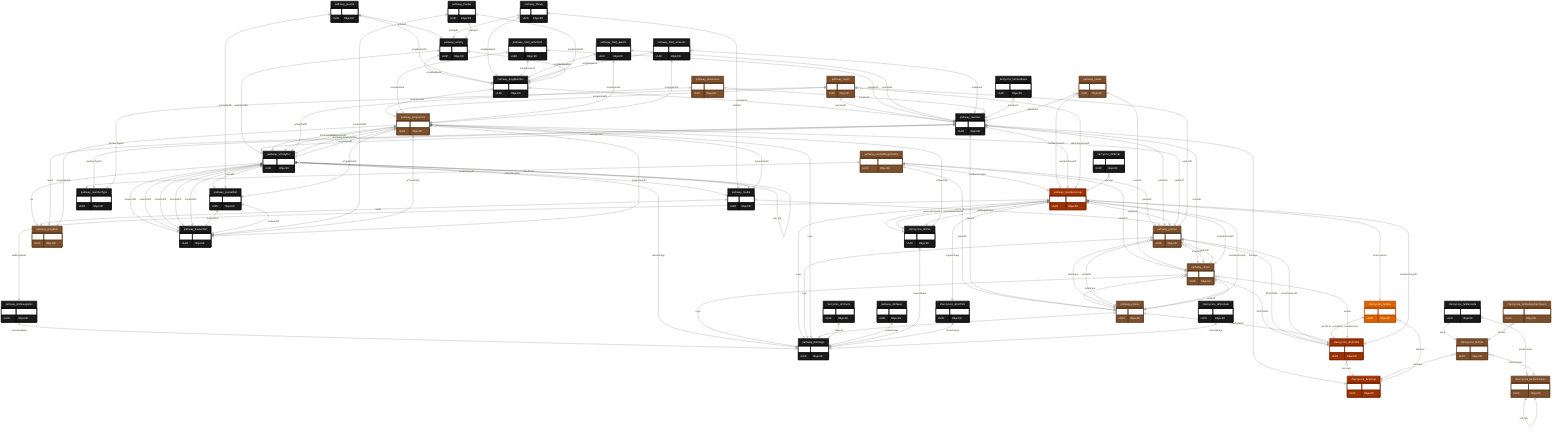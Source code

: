 erDiagram
    %% Parameters:
%%   Focus: farUser
%%   Domains: provider, participant, pathway
%%   Chart Type: ER
    "pathway_ruleSelfRegistration" {
        📞 SERVICES UUID ObjectID
    }

    "pathway_dmImage" {
        💧 UTILITIES UUID ObjectID
    }

    "pathway_dmNavigation" {
        💧 UTILITIES UUID ObjectID
    }

    "pathway_dmNews" {
        💧 UTILITIES UUID ObjectID
    }

    "pathway_activity" {
        🔥 CORE UUID ObjectID
    }

    "pathway_activityDef" {
        🔥 CORE UUID ObjectID
    }

    "pathway_center" {
        🔥 CORE UUID ObjectID
    }

    "pathway_intake" {
        💧 UTILITIES UUID ObjectID
    }

    "pathway_journal" {
        💧 UTILITIES UUID ObjectID
    }

    "pathway_journalDef" {
        💧 UTILITIES UUID ObjectID
    }

    "pathway_library" {
        💧 UTILITIES UUID ObjectID
    }

    "pathway_media" {
        🔥 CORE UUID ObjectID
    }

    "pathway_member" {
        🔥 CORE UUID ObjectID
    }

    "pathway_memberGroup" {
        🔥 CORE UUID ObjectID
    }

    "pathway_memberType" {
        💧 UTILITIES UUID ObjectID
    }

    "pathway_partner" {
        🔥 CORE UUID ObjectID
    }

    "pathway_progMember" {
        🔥 CORE UUID ObjectID
    }

    "pathway_programme" {
        💧 UTILITIES UUID ObjectID
    }

    "pathway_progRole" {
        📞 SERVICES UUID ObjectID
    }

    "pathway_referer" {
        🔥 CORE UUID ObjectID
    }

    "pathway_report" {
        📞 SERVICES UUID ObjectID
    }

    "pathway_SSQ_arthritis01" {
        💧 UTILITIES UUID ObjectID
    }

    "pathway_SSQ_pain01" {
        💧 UTILITIES UUID ObjectID
    }

    "pathway_SSQ_stress01" {
        💧 UTILITIES UUID ObjectID
    }

    "pathway_testimonial" {
        📞 SERVICES UUID ObjectID
    }

    "pathway_tracker" {
        💧 UTILITIES UUID ObjectID
    }

    "pathway_trackerDef" {
        💧 UTILITIES UUID ObjectID
    }

    "farcrycms_dmEmail" {
        📞 SERVICES UUID ObjectID
    }

    "farcrycms_dmFacts" {
        💧 UTILITIES UUID ObjectID
    }

    "farcrycms_farFeedback" {
        📞 SERVICES UUID ObjectID
    }

    "zfarcrycore_dmFile" {
        💧 UTILITIES UUID ObjectID
    }

    "zfarcrycore_dmHTML" {
        💧 UTILITIES UUID ObjectID
    }

    "zfarcrycore_dmInclude" {
        💧 UTILITIES UUID ObjectID
    }

    "zfarcrycore_dmProfile" {
        🛡️ AUTH UUID ObjectID
    }

    "zfarcrycore_farBarnacle" {
        🛡️ AUTH UUID ObjectID
    }

    "zfarcrycore_farGroup" {
        🛡️ AUTH UUID ObjectID
    }

    "zfarcrycore_farPermission" {
        🛡️ AUTH UUID ObjectID
    }

    "zfarcrycore_farRole" {
        🛡️ AUTH UUID ObjectID
    }

    "zfarcrycore_farUser" {
        🛡️ AUTH UUID ObjectID
    }

    "zfarcrycore_farWebtopDashboard" {
        💧 UTILITIES UUID ObjectID
    }

    %% Direct FK Relationships
    "pathway_ruleSelfRegistration" ||--|| "pathway_memberType" : memberTypeID
    "pathway_ruleSelfRegistration" ||--|| "pathway_memberGroup" : memberGroupID
    "pathway_ruleSelfRegistration" ||--|| "pathway_partner" : partnerID
    "pathway_ruleSelfRegistration" ||--|| "pathway_center" : centerID
    "pathway_ruleSelfRegistration" ||--|| "pathway_referer" : refererID
    "pathway_dmNavigation" ||--|| "pathway_dmImage" : sourceImageID
    "pathway_activity" ||--|| "pathway_progMember" : progMemberID
    "pathway_activity" ||--|| "pathway_activityDef" : activityDefID
    "pathway_activityDef" ||--|| "pathway_programme" : programmeID
    "pathway_activityDef" ||--|| "pathway_dmImage" : teaserImage
    "pathway_activityDef" ||--|| "pathway_progRole" : role
    "pathway_activityDef" ||--|| "pathway_media" : defaultMediaID
    "pathway_activityDef" ||--|| "pathway_journalDef" : journalID
    "pathway_activityDef" ||--|| "pathway_trackerDef" : tracker01ID
    "pathway_activityDef" ||--|| "pathway_trackerDef" : tracker02ID
    "pathway_activityDef" ||--|| "pathway_trackerDef" : tracker03ID
    "pathway_activityDef" ||--|| "pathway_trackerDef" : tracker04ID
    "pathway_activityDef" ||--|| "pathway_trackerDef" : tracker05ID
    "pathway_center" ||--|| "pathway_dmImage" : Logo
    "pathway_center" ||--|| "zfarcrycore_dmProfile" : dmProfileID
    "pathway_center" ||--|| "pathway_partner" : partnerID
    "pathway_center" ||--|| "pathway_memberGroup" : memberGroupID
    "pathway_intake" ||--|| "pathway_memberGroup" : memberGroupID
    "pathway_intake" ||--|| "pathway_center" : centerID
    "pathway_journal" ||--|| "pathway_progMember" : progMemberID
    "pathway_journal" ||--|| "pathway_journalDef" : journalDefID
    "pathway_journal" ||--|| "pathway_activity" : activityID
    "pathway_journalDef" ||--|| "pathway_trackerDef" : tracker01ID
    "pathway_journalDef" ||--|| "pathway_trackerDef" : tracker02ID
    "pathway_journalDef" ||--|| "pathway_programme" : programmeID
    "pathway_library" ||--|| "pathway_progMember" : progMemberID
    "pathway_library" ||--|| "pathway_activity" : activityID
    "pathway_library" ||--|| "pathway_media" : mediaID
    "pathway_media" ||--|| "pathway_partner" : partnerID
    "pathway_media" ||--|| "pathway_programme" : programmeID
    "pathway_media" ||--|| "pathway_progRole" : roleID
    "pathway_member" ||--|| "pathway_memberType" : memberTypeID
    "pathway_member" ||--|| "pathway_memberGroup" : memberGroupID
    "pathway_member" ||--|| "pathway_partner" : partnerID
    "pathway_member" ||--|| "pathway_center" : centerID
    "pathway_member" ||--|| "pathway_referer" : refererID
    "pathway_member" ||--|| "pathway_activityDef" : activityDefID
    "pathway_member" ||--|| "pathway_progRole" : roleID
    "pathway_memberGroup" ||--|| "pathway_partner" : partnerID
    "pathway_memberGroup" ||--|| "pathway_dmImage" : Logo
    "pathway_memberGroup" ||--|| "zfarcrycore_dmFile" : resourcePosterID
    "pathway_memberGroup" ||--|| "zfarcrycore_dmFile" : resourceHandoutID
    "pathway_memberGroup" ||--|| "zfarcrycore_dmHTML" : supportPage
    "pathway_memberGroup" ||--|| "pathway_dmNavigation" : selfRegNavID
    "pathway_memberGroup" ||--|| "zfarcrycore_dmFile" : selfRegQrFileID
    "pathway_partner" ||--|| "pathway_dmImage" : Logo
    "pathway_partner" ||--|| "zfarcrycore_dmProfile" : dmProfileID
    "pathway_partner" ||--|| "zfarcrycore_dmProfile" : seniorSupportID
    "pathway_progMember" ||--|| "pathway_programme" : programmeID
    "pathway_progMember" ||--|| "pathway_member" : memberID
    "pathway_progMember" ||--|| "pathway_activity" : currActivityID
    "pathway_programme" ||--|| "pathway_partner" : partnerID
    "pathway_programme" ||--|| "pathway_dmImage" : Logo
    "pathway_programme" ||--|| "pathway_activityDef" : firstActivityDefID
    "pathway_programme" ||--|| "pathway_activityDef" : lastActivityDefID
    "pathway_progRole" ||--|| "pathway_programme" : programmeID
    "pathway_referer" ||--|| "pathway_dmImage" : picture
    "pathway_referer" ||--|| "zfarcrycore_dmProfile" : dmProfileID
    "pathway_referer" ||--|| "pathway_partner" : partnerID
    "pathway_referer" ||--|| "pathway_memberGroup" : memberGroupID
    "pathway_referer" ||--|| "pathway_center" : centerID
    "pathway_report" ||--|| "pathway_programme" : programmeID
    "pathway_report" ||--|| "pathway_partner" : partnerID
    "pathway_report" ||--|| "pathway_member" : memberID
    "pathway_report" ||--|| "pathway_memberType" : memberTypeID
    "pathway_SSQ_arthritis01" ||--|| "pathway_programme" : programmeID
    "pathway_SSQ_arthritis01" ||--|| "pathway_progMember" : progMemberID
    "pathway_SSQ_arthritis01" ||--|| "pathway_member" : memberID
    "pathway_SSQ_pain01" ||--|| "pathway_programme" : programmeID
    "pathway_SSQ_pain01" ||--|| "pathway_progMember" : progMemberID
    "pathway_SSQ_pain01" ||--|| "pathway_member" : memberID
    "pathway_SSQ_stress01" ||--|| "pathway_programme" : programmeID
    "pathway_SSQ_stress01" ||--|| "pathway_progMember" : progMemberID
    "pathway_SSQ_stress01" ||--|| "pathway_member" : memberID
    "pathway_testimonial" ||--|| "pathway_member" : memberID
    "pathway_testimonial" ||--|| "pathway_activityDef" : activityDefID
    "pathway_tracker" ||--|| "pathway_progMember" : progMemberID
    "pathway_tracker" ||--|| "pathway_trackerDef" : trackerDefID
    "pathway_tracker" ||--|| "pathway_activity" : activityID
    "pathway_trackerDef" ||--|| "pathway_programme" : programmeID
    "farcrycms_dmFacts" ||--|| "pathway_dmImage" : imageID
    "pathway_dmNews" ||--|| "pathway_dmImage" : teaserImage
    "farcrycms_farFeedback" ||--|| "pathway_member" : memberID
    "zfarcrycore_dmFile" ||--|| "pathway_dmImage" : teaserImage
    "zfarcrycore_dmHTML" ||--|| "pathway_dmImage" : teaserImage
    "zfarcrycore_dmInclude" ||--|| "pathway_dmImage" : teaserImage
    "zfarcrycore_dmProfile" ||--|| "pathway_memberGroup" : memberGroupID
    "zfarcrycore_farBarnacle" ||--|| "zfarcrycore_farRole" : roleid
    "zfarcrycore_farBarnacle" ||--|| "zfarcrycore_farPermission" : permissionid
    %% End Direct FK Relationships

    %% Special Joins
    "zfarcrycore_farUser" ||--|| "zfarcrycore_dmProfile" : userID_to_userName_userDirectory
    %% End Special Joins

    %% Self-Referencing Relationships for activityDef
    %% Self-refs include: onEndID, aCuePointActivities, aInteract1Activities, aInteract2Activities, aInteract3Activities, aInteract4Activities, aInteract5Activities
    "pathway_activityDef" ||--|| "pathway_activityDef" : self_refs
    %% End Self-Referencing Relationships for activityDef

    %% Self-Referencing Relationships for farPermission
    %% Self-refs include: aRelatedtypes
    "zfarcrycore_farPermission" ||--|| "zfarcrycore_farPermission" : self_refs
    %% End Self-Referencing Relationships for farPermission

    %% Join Table Relationships
    "pathway_activityDef" }o--|| "pathway_media" : aMediaIDs
    "pathway_center" }o--|| "zfarcrycore_dmProfile" : aUsers
    "pathway_center" }o--|| "pathway_referer" : aReferers
    "pathway_intake" }o--|| "pathway_member" : aMembers
    "pathway_member" }o--|| "zfarcrycore_farGroup" : aGroups
    "pathway_memberGroup" }o--|| "zfarcrycore_farUser" : aFarcryUsers
    "pathway_partner" }o--|| "pathway_center" : aCenters
    "pathway_partner" }o--|| "pathway_referer" : aReferers
    "pathway_programme" }o--|| "pathway_activityDef" : aFollowupActivityDefIDs
    "pathway_programme" }o--|| "pathway_trackerDef" : aTrackerIDs
    "pathway_programme" }o--|| "zfarcrycore_dmFile" : aObjectIDs
    "pathway_report" }o--|| "pathway_memberGroup" : aMemberGroupID
    "farcrycms_dmEmail" }o--|| "pathway_memberGroup" : aGroups
    "zfarcrycore_dmProfile" }o--|| "zfarcrycore_farGroup" : aGroups
    "zfarcrycore_farRole" }o--|| "zfarcrycore_farGroup" : aGroups
    "zfarcrycore_farRole" }o--|| "zfarcrycore_farPermission" : aPermissions
    "zfarcrycore_farUser" }o--|| "zfarcrycore_farGroup" : aGroups
    "zfarcrycore_farWebtopDashboard" }o--|| "zfarcrycore_farRole" : aRoles
    %% End Join Table Relationships


    %% Entity Styling
    %% domain_other tier
    style pathway_ruleSelfRegistration fill:#7e4f2b,stroke:#5d3d1f,stroke-width:2px,color:#eceff1
    %% secondary tier
    style pathway_dmImage fill:#1a1a1a,stroke:#0d0d0d,stroke-width:2px,color:#fff
    %% secondary tier
    style pathway_dmNavigation fill:#1a1a1a,stroke:#0d0d0d,stroke-width:2px,color:#fff
    %% secondary tier
    style pathway_dmNews fill:#1a1a1a,stroke:#0d0d0d,stroke-width:2px,color:#fff
    %% secondary tier
    style pathway_activity fill:#1a1a1a,stroke:#0d0d0d,stroke-width:2px,color:#fff
    %% secondary tier
    style pathway_activityDef fill:#1a1a1a,stroke:#0d0d0d,stroke-width:2px,color:#fff
    %% domain_other tier
    style pathway_center fill:#7e4f2b,stroke:#5d3d1f,stroke-width:2px,color:#eceff1
    %% domain_other tier
    style pathway_intake fill:#7e4f2b,stroke:#5d3d1f,stroke-width:2px,color:#eceff1
    %% secondary tier
    style pathway_journal fill:#1a1a1a,stroke:#0d0d0d,stroke-width:2px,color:#fff
    %% secondary tier
    style pathway_journalDef fill:#1a1a1a,stroke:#0d0d0d,stroke-width:2px,color:#fff
    %% secondary tier
    style pathway_library fill:#1a1a1a,stroke:#0d0d0d,stroke-width:2px,color:#fff
    %% secondary tier
    style pathway_media fill:#1a1a1a,stroke:#0d0d0d,stroke-width:2px,color:#fff
    %% secondary tier
    style pathway_member fill:#1a1a1a,stroke:#0d0d0d,stroke-width:2px,color:#fff
    %% domain_related tier
    style pathway_memberGroup fill:#9d3100,stroke:#7a2600,stroke-width:2px,color:#fff
    %% secondary tier
    style pathway_memberType fill:#1a1a1a,stroke:#0d0d0d,stroke-width:2px,color:#fff
    %% domain_other tier
    style pathway_partner fill:#7e4f2b,stroke:#5d3d1f,stroke-width:2px,color:#eceff1
    %% secondary tier
    style pathway_progMember fill:#1a1a1a,stroke:#0d0d0d,stroke-width:2px,color:#fff
    %% domain_other tier
    style pathway_programme fill:#7e4f2b,stroke:#5d3d1f,stroke-width:2px,color:#eceff1
    %% domain_other tier
    style pathway_progRole fill:#7e4f2b,stroke:#5d3d1f,stroke-width:2px,color:#eceff1
    %% domain_other tier
    style pathway_referer fill:#7e4f2b,stroke:#5d3d1f,stroke-width:2px,color:#eceff1
    %% domain_other tier
    style pathway_report fill:#7e4f2b,stroke:#5d3d1f,stroke-width:2px,color:#eceff1
    %% secondary tier
    style pathway_SSQ_arthritis01 fill:#1a1a1a,stroke:#0d0d0d,stroke-width:2px,color:#fff
    %% secondary tier
    style pathway_SSQ_pain01 fill:#1a1a1a,stroke:#0d0d0d,stroke-width:2px,color:#fff
    %% secondary tier
    style pathway_SSQ_stress01 fill:#1a1a1a,stroke:#0d0d0d,stroke-width:2px,color:#fff
    %% domain_other tier
    style pathway_testimonial fill:#7e4f2b,stroke:#5d3d1f,stroke-width:2px,color:#eceff1
    %% secondary tier
    style pathway_tracker fill:#1a1a1a,stroke:#0d0d0d,stroke-width:2px,color:#fff
    %% secondary tier
    style pathway_trackerDef fill:#1a1a1a,stroke:#0d0d0d,stroke-width:2px,color:#fff
    %% secondary tier
    style farcrycms_dmEmail fill:#1a1a1a,stroke:#0d0d0d,stroke-width:2px,color:#fff
    %% secondary tier
    style farcrycms_dmFacts fill:#1a1a1a,stroke:#0d0d0d,stroke-width:2px,color:#fff
    %% secondary tier
    style farcrycms_farFeedback fill:#1a1a1a,stroke:#0d0d0d,stroke-width:2px,color:#fff
    %% secondary tier
    style zfarcrycore_dmFile fill:#1a1a1a,stroke:#0d0d0d,stroke-width:2px,color:#fff
    %% secondary tier
    style zfarcrycore_dmHTML fill:#1a1a1a,stroke:#0d0d0d,stroke-width:2px,color:#fff
    %% secondary tier
    style zfarcrycore_dmInclude fill:#1a1a1a,stroke:#0d0d0d,stroke-width:2px,color:#fff
    %% domain_related tier
    style zfarcrycore_dmProfile fill:#9d3100,stroke:#7a2600,stroke-width:2px,color:#fff
    %% secondary tier
    style zfarcrycore_farBarnacle fill:#1a1a1a,stroke:#0d0d0d,stroke-width:2px,color:#fff
    %% domain_related tier
    style zfarcrycore_farGroup fill:#9d3100,stroke:#7a2600,stroke-width:2px,color:#fff
    %% domain_other tier
    style zfarcrycore_farPermission fill:#7e4f2b,stroke:#5d3d1f,stroke-width:2px,color:#eceff1
    %% domain_other tier
    style zfarcrycore_farRole fill:#7e4f2b,stroke:#5d3d1f,stroke-width:2px,color:#eceff1
    %% focus tier
    style zfarcrycore_farUser fill:#d76400,stroke:#b34d00,stroke-width:2px,color:#fff
    %% domain_other tier
    style zfarcrycore_farWebtopDashboard fill:#7e4f2b,stroke:#5d3d1f,stroke-width:2px,color:#eceff1
    %% special join entity